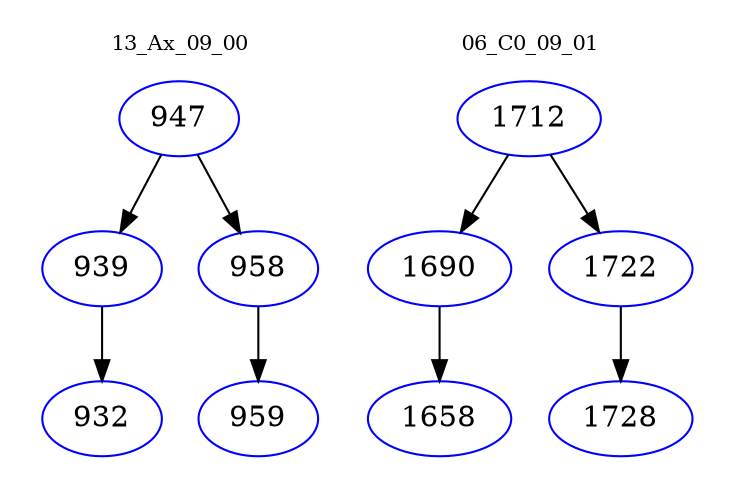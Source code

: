 digraph{
subgraph cluster_0 {
color = white
label = "13_Ax_09_00";
fontsize=10;
T0_947 [label="947", color="blue"]
T0_947 -> T0_939 [color="black"]
T0_939 [label="939", color="blue"]
T0_939 -> T0_932 [color="black"]
T0_932 [label="932", color="blue"]
T0_947 -> T0_958 [color="black"]
T0_958 [label="958", color="blue"]
T0_958 -> T0_959 [color="black"]
T0_959 [label="959", color="blue"]
}
subgraph cluster_1 {
color = white
label = "06_C0_09_01";
fontsize=10;
T1_1712 [label="1712", color="blue"]
T1_1712 -> T1_1690 [color="black"]
T1_1690 [label="1690", color="blue"]
T1_1690 -> T1_1658 [color="black"]
T1_1658 [label="1658", color="blue"]
T1_1712 -> T1_1722 [color="black"]
T1_1722 [label="1722", color="blue"]
T1_1722 -> T1_1728 [color="black"]
T1_1728 [label="1728", color="blue"]
}
}
